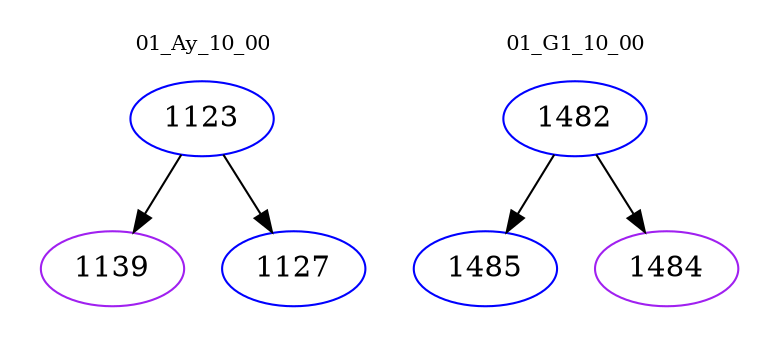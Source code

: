 digraph{
subgraph cluster_0 {
color = white
label = "01_Ay_10_00";
fontsize=10;
T0_1123 [label="1123", color="blue"]
T0_1123 -> T0_1139 [color="black"]
T0_1139 [label="1139", color="purple"]
T0_1123 -> T0_1127 [color="black"]
T0_1127 [label="1127", color="blue"]
}
subgraph cluster_1 {
color = white
label = "01_G1_10_00";
fontsize=10;
T1_1482 [label="1482", color="blue"]
T1_1482 -> T1_1485 [color="black"]
T1_1485 [label="1485", color="blue"]
T1_1482 -> T1_1484 [color="black"]
T1_1484 [label="1484", color="purple"]
}
}
